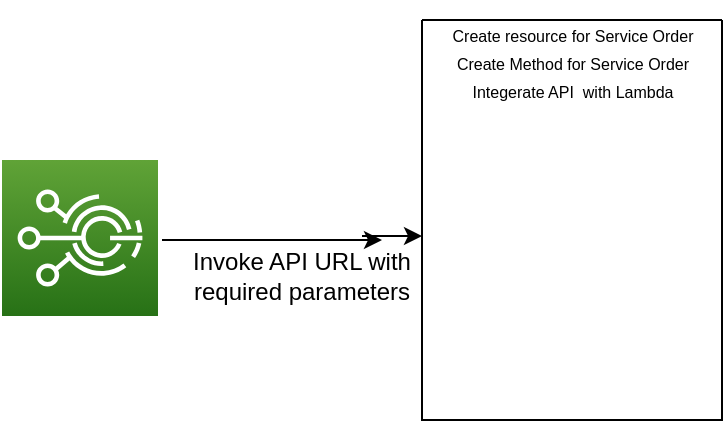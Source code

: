 <mxfile version="14.7.7" type="github"><diagram id="1_ZndO7W178sQSxtZz9b" name="Page-1"><mxGraphModel dx="1022" dy="514" grid="1" gridSize="10" guides="1" tooltips="1" connect="1" arrows="1" fold="1" page="1" pageScale="1" pageWidth="850" pageHeight="1100" math="0" shadow="0"><root><mxCell id="0"/><mxCell id="1" parent="0"/><mxCell id="x5fLWRRyRf4UWU1pwkNZ-1" value="" style="points=[[0,0,0],[0.25,0,0],[0.5,0,0],[0.75,0,0],[1,0,0],[0,1,0],[0.25,1,0],[0.5,1,0],[0.75,1,0],[1,1,0],[0,0.25,0],[0,0.5,0],[0,0.75,0],[1,0.25,0],[1,0.5,0],[1,0.75,0]];outlineConnect=0;fontColor=#232F3E;gradientColor=#60A337;gradientDirection=north;fillColor=#277116;strokeColor=#ffffff;dashed=0;verticalLabelPosition=bottom;verticalAlign=top;align=center;html=1;fontSize=12;fontStyle=0;aspect=fixed;shape=mxgraph.aws4.resourceIcon;resIcon=mxgraph.aws4.iot_events;" vertex="1" parent="1"><mxGeometry x="110" y="250" width="78" height="78" as="geometry"/></mxCell><mxCell id="x5fLWRRyRf4UWU1pwkNZ-2" value="" style="endArrow=classic;html=1;" edge="1" parent="1"><mxGeometry width="50" height="50" relative="1" as="geometry"><mxPoint x="190" y="290" as="sourcePoint"/><mxPoint x="300" y="290" as="targetPoint"/></mxGeometry></mxCell><mxCell id="x5fLWRRyRf4UWU1pwkNZ-3" value="Invoke API URL with required parameters" style="text;html=1;strokeColor=none;fillColor=none;align=center;verticalAlign=middle;whiteSpace=wrap;rounded=0;" vertex="1" parent="1"><mxGeometry x="200" y="288" width="120" height="40" as="geometry"/></mxCell><mxCell id="x5fLWRRyRf4UWU1pwkNZ-4" style="edgeStyle=orthogonalEdgeStyle;rounded=0;orthogonalLoop=1;jettySize=auto;html=1;exitX=0.75;exitY=0;exitDx=0;exitDy=0;entryX=1;entryY=0;entryDx=0;entryDy=0;" edge="1" parent="1" source="x5fLWRRyRf4UWU1pwkNZ-3" target="x5fLWRRyRf4UWU1pwkNZ-3"><mxGeometry relative="1" as="geometry"/></mxCell><mxCell id="x5fLWRRyRf4UWU1pwkNZ-5" value="" style="swimlane;startSize=0;" vertex="1" parent="1"><mxGeometry x="320" y="180" width="150" height="200" as="geometry"/></mxCell><mxCell id="x5fLWRRyRf4UWU1pwkNZ-6" value="&lt;font style=&quot;font-size: 8px&quot;&gt;Create resource for Service Order&lt;br&gt;Create Method for Service Order&lt;br&gt;Integerate API&amp;nbsp; with Lambda&lt;br&gt;&lt;br&gt;&lt;br&gt;&lt;/font&gt;" style="text;html=1;align=center;verticalAlign=middle;resizable=0;points=[];autosize=1;strokeColor=none;" vertex="1" parent="x5fLWRRyRf4UWU1pwkNZ-5"><mxGeometry x="5" y="-10" width="140" height="90" as="geometry"/></mxCell></root></mxGraphModel></diagram></mxfile>